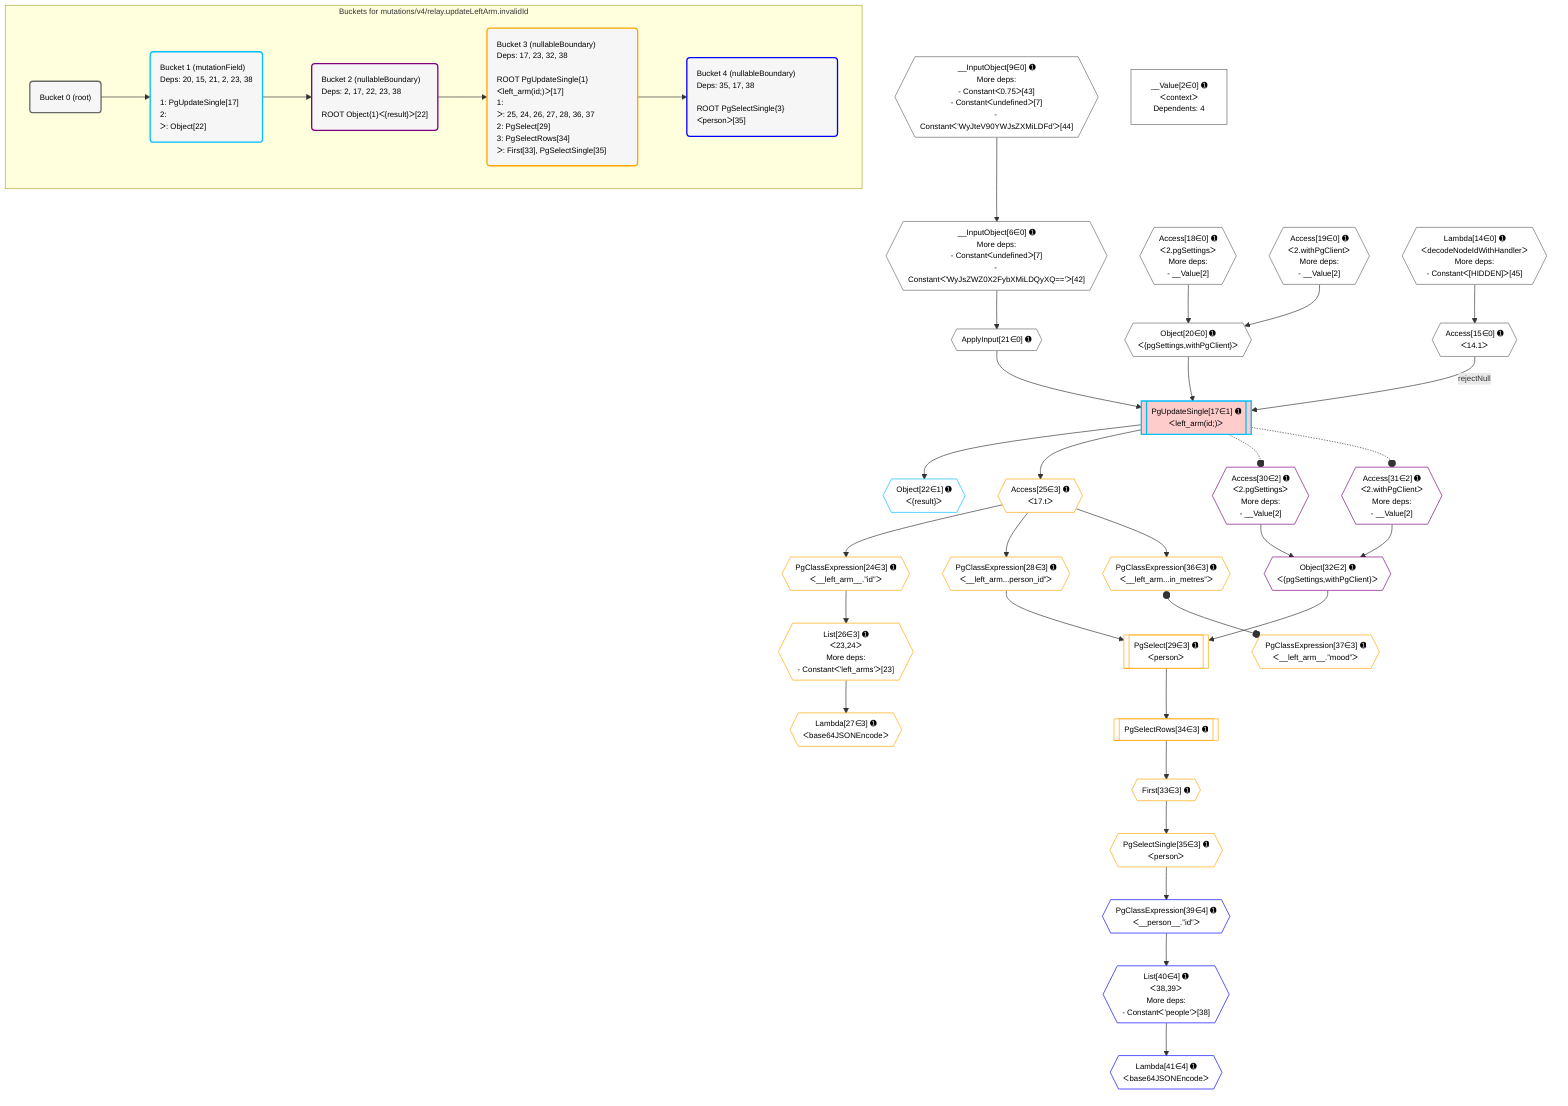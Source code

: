 %%{init: {'themeVariables': { 'fontSize': '12px'}}}%%
graph TD
    classDef path fill:#eee,stroke:#000,color:#000
    classDef plan fill:#fff,stroke-width:1px,color:#000
    classDef itemplan fill:#fff,stroke-width:2px,color:#000
    classDef unbatchedplan fill:#dff,stroke-width:1px,color:#000
    classDef sideeffectplan fill:#fcc,stroke-width:2px,color:#000
    classDef bucket fill:#f6f6f6,color:#000,stroke-width:2px,text-align:left

    subgraph "Buckets for mutations/v4/relay.updateLeftArm.invalidId"
    Bucket0("Bucket 0 (root)"):::bucket
    Bucket1("Bucket 1 (mutationField)<br />Deps: 20, 15, 21, 2, 23, 38<br /><br />1: PgUpdateSingle[17]<br />2: <br />ᐳ: Object[22]"):::bucket
    Bucket2("Bucket 2 (nullableBoundary)<br />Deps: 2, 17, 22, 23, 38<br /><br />ROOT Object{1}ᐸ{result}ᐳ[22]"):::bucket
    Bucket3("Bucket 3 (nullableBoundary)<br />Deps: 17, 23, 32, 38<br /><br />ROOT PgUpdateSingle{1}ᐸleft_arm(id;)ᐳ[17]<br />1: <br />ᐳ: 25, 24, 26, 27, 28, 36, 37<br />2: PgSelect[29]<br />3: PgSelectRows[34]<br />ᐳ: First[33], PgSelectSingle[35]"):::bucket
    Bucket4("Bucket 4 (nullableBoundary)<br />Deps: 35, 17, 38<br /><br />ROOT PgSelectSingle{3}ᐸpersonᐳ[35]"):::bucket
    end
    Bucket0 --> Bucket1
    Bucket1 --> Bucket2
    Bucket2 --> Bucket3
    Bucket3 --> Bucket4

    %% plan dependencies
    __InputObject6{{"__InputObject[6∈0] ➊<br />More deps:<br />- Constantᐸundefinedᐳ[7]<br />- Constantᐸ'WyJsZWZ0X2FybXMiLDQyXQ=='ᐳ[42]"}}:::plan
    __InputObject9{{"__InputObject[9∈0] ➊<br />More deps:<br />- Constantᐸ0.75ᐳ[43]<br />- Constantᐸundefinedᐳ[7]<br />- Constantᐸ'WyJteV90YWJsZXMiLDFd'ᐳ[44]"}}:::plan
    __InputObject9 --> __InputObject6
    Object20{{"Object[20∈0] ➊<br />ᐸ{pgSettings,withPgClient}ᐳ"}}:::plan
    Access18{{"Access[18∈0] ➊<br />ᐸ2.pgSettingsᐳ<br />More deps:<br />- __Value[2]"}}:::plan
    Access19{{"Access[19∈0] ➊<br />ᐸ2.withPgClientᐳ<br />More deps:<br />- __Value[2]"}}:::plan
    Access18 & Access19 --> Object20
    Lambda14{{"Lambda[14∈0] ➊<br />ᐸdecodeNodeIdWithHandlerᐳ<br />More deps:<br />- Constantᐸ[HIDDEN]ᐳ[45]"}}:::plan
    Access15{{"Access[15∈0] ➊<br />ᐸ14.1ᐳ"}}:::plan
    Lambda14 --> Access15
    ApplyInput21{{"ApplyInput[21∈0] ➊"}}:::plan
    __InputObject6 --> ApplyInput21
    __Value2["__Value[2∈0] ➊<br />ᐸcontextᐳ<br />Dependents: 4"]:::plan
    PgUpdateSingle17[["PgUpdateSingle[17∈1] ➊<br />ᐸleft_arm(id;)ᐳ"]]:::sideeffectplan
    Access15 -->|rejectNull| PgUpdateSingle17
    Object20 & ApplyInput21 --> PgUpdateSingle17
    Object22{{"Object[22∈1] ➊<br />ᐸ{result}ᐳ"}}:::plan
    PgUpdateSingle17 --> Object22
    Object32{{"Object[32∈2] ➊<br />ᐸ{pgSettings,withPgClient}ᐳ"}}:::plan
    Access30{{"Access[30∈2] ➊<br />ᐸ2.pgSettingsᐳ<br />More deps:<br />- __Value[2]"}}:::plan
    Access31{{"Access[31∈2] ➊<br />ᐸ2.withPgClientᐳ<br />More deps:<br />- __Value[2]"}}:::plan
    Access30 & Access31 --> Object32
    List26{{"List[26∈3] ➊<br />ᐸ23,24ᐳ<br />More deps:<br />- Constantᐸ'left_arms'ᐳ[23]"}}:::plan
    PgClassExpression24{{"PgClassExpression[24∈3] ➊<br />ᐸ__left_arm__.”id”ᐳ"}}:::plan
    PgClassExpression24 --> List26
    PgSelect29[["PgSelect[29∈3] ➊<br />ᐸpersonᐳ"]]:::plan
    PgClassExpression28{{"PgClassExpression[28∈3] ➊<br />ᐸ__left_arm...person_id”ᐳ"}}:::plan
    Object32 & PgClassExpression28 --> PgSelect29
    Access25{{"Access[25∈3] ➊<br />ᐸ17.tᐳ"}}:::plan
    Access25 --> PgClassExpression24
    PgUpdateSingle17 --> Access25
    Lambda27{{"Lambda[27∈3] ➊<br />ᐸbase64JSONEncodeᐳ"}}:::plan
    List26 --> Lambda27
    Access25 --> PgClassExpression28
    First33{{"First[33∈3] ➊"}}:::plan
    PgSelectRows34[["PgSelectRows[34∈3] ➊"]]:::plan
    PgSelectRows34 --> First33
    PgSelect29 --> PgSelectRows34
    PgSelectSingle35{{"PgSelectSingle[35∈3] ➊<br />ᐸpersonᐳ"}}:::plan
    First33 --> PgSelectSingle35
    PgClassExpression36{{"PgClassExpression[36∈3] ➊<br />ᐸ__left_arm...in_metres”ᐳ"}}:::plan
    Access25 --> PgClassExpression36
    PgClassExpression37{{"PgClassExpression[37∈3] ➊<br />ᐸ__left_arm__.”mood”ᐳ"}}:::plan
    PgClassExpression36 o--o PgClassExpression37
    List40{{"List[40∈4] ➊<br />ᐸ38,39ᐳ<br />More deps:<br />- Constantᐸ'people'ᐳ[38]"}}:::plan
    PgClassExpression39{{"PgClassExpression[39∈4] ➊<br />ᐸ__person__.”id”ᐳ"}}:::plan
    PgClassExpression39 --> List40
    PgSelectSingle35 --> PgClassExpression39
    Lambda41{{"Lambda[41∈4] ➊<br />ᐸbase64JSONEncodeᐳ"}}:::plan
    List40 --> Lambda41

    %% define steps
    classDef bucket0 stroke:#696969
    class Bucket0,__Value2,__InputObject6,__InputObject9,Lambda14,Access15,Access18,Access19,Object20,ApplyInput21 bucket0
    classDef bucket1 stroke:#00bfff
    class Bucket1,PgUpdateSingle17,Object22 bucket1
    classDef bucket2 stroke:#7f007f
    class Bucket2,Access30,Access31,Object32 bucket2
    classDef bucket3 stroke:#ffa500
    class Bucket3,PgClassExpression24,Access25,List26,Lambda27,PgClassExpression28,PgSelect29,First33,PgSelectRows34,PgSelectSingle35,PgClassExpression36,PgClassExpression37 bucket3
    classDef bucket4 stroke:#0000ff
    class Bucket4,PgClassExpression39,List40,Lambda41 bucket4

    %% implicit side effects
    PgUpdateSingle17 -.-o Access30
    PgUpdateSingle17 -.-o Access31